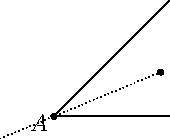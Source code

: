 size(3cm,0);
path line1=(0,0)--(1,0);
path line2=(0,0)--(1,1);
pair bissec=dir(line1,line2);

draw(line1); draw(line2);
dot(bissec,linewidth(3bp));
draw(-.5bissec--bissec,dotted);
dot("$A$",(0,0),-bissec);  
